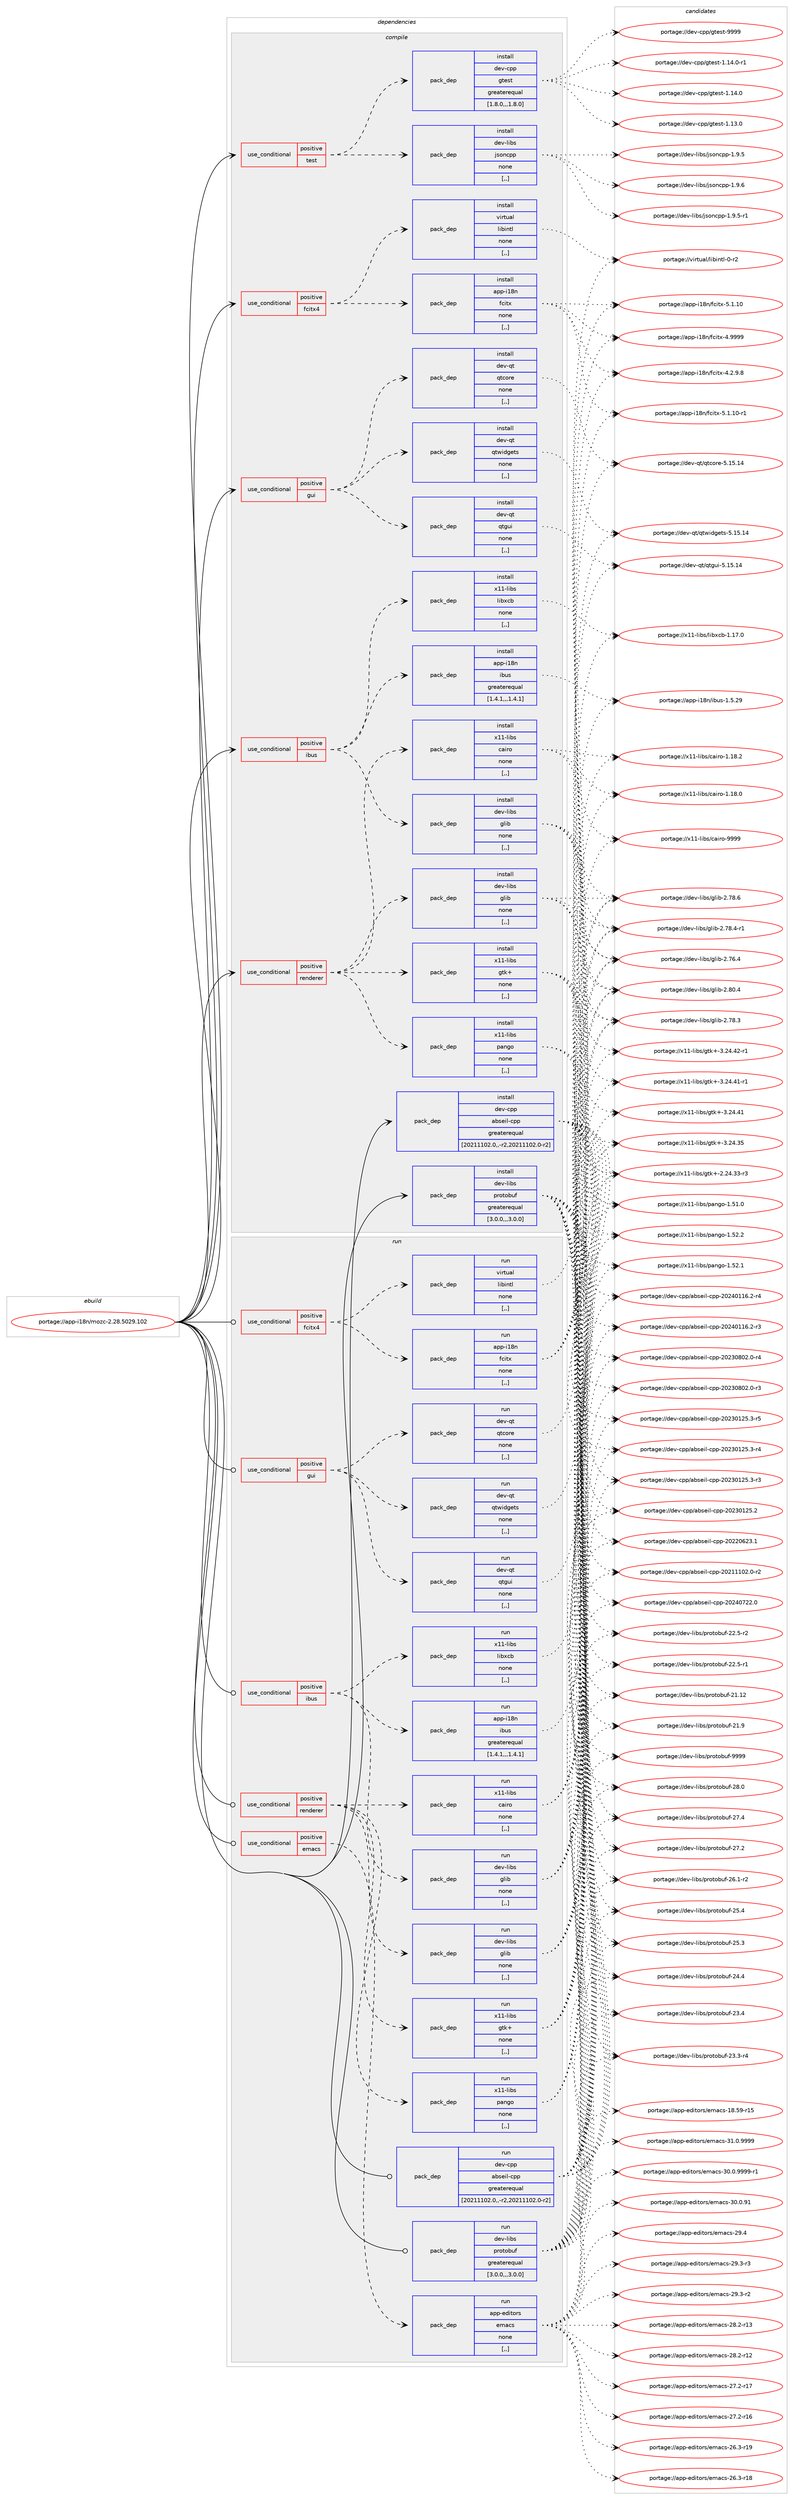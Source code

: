 digraph prolog {

# *************
# Graph options
# *************

newrank=true;
concentrate=true;
compound=true;
graph [rankdir=LR,fontname=Helvetica,fontsize=10,ranksep=1.5];#, ranksep=2.5, nodesep=0.2];
edge  [arrowhead=vee];
node  [fontname=Helvetica,fontsize=10];

# **********
# The ebuild
# **********

subgraph cluster_leftcol {
color=gray;
label=<<i>ebuild</i>>;
id [label="portage://app-i18n/mozc-2.28.5029.102", color=red, width=4, href="../app-i18n/mozc-2.28.5029.102.svg"];
}

# ****************
# The dependencies
# ****************

subgraph cluster_midcol {
color=gray;
label=<<i>dependencies</i>>;
subgraph cluster_compile {
fillcolor="#eeeeee";
style=filled;
label=<<i>compile</i>>;
subgraph cond141088 {
dependency532137 [label=<<TABLE BORDER="0" CELLBORDER="1" CELLSPACING="0" CELLPADDING="4"><TR><TD ROWSPAN="3" CELLPADDING="10">use_conditional</TD></TR><TR><TD>positive</TD></TR><TR><TD>fcitx4</TD></TR></TABLE>>, shape=none, color=red];
subgraph pack387076 {
dependency532138 [label=<<TABLE BORDER="0" CELLBORDER="1" CELLSPACING="0" CELLPADDING="4" WIDTH="220"><TR><TD ROWSPAN="6" CELLPADDING="30">pack_dep</TD></TR><TR><TD WIDTH="110">install</TD></TR><TR><TD>app-i18n</TD></TR><TR><TD>fcitx</TD></TR><TR><TD>none</TD></TR><TR><TD>[,,]</TD></TR></TABLE>>, shape=none, color=blue];
}
dependency532137:e -> dependency532138:w [weight=20,style="dashed",arrowhead="vee"];
subgraph pack387077 {
dependency532139 [label=<<TABLE BORDER="0" CELLBORDER="1" CELLSPACING="0" CELLPADDING="4" WIDTH="220"><TR><TD ROWSPAN="6" CELLPADDING="30">pack_dep</TD></TR><TR><TD WIDTH="110">install</TD></TR><TR><TD>virtual</TD></TR><TR><TD>libintl</TD></TR><TR><TD>none</TD></TR><TR><TD>[,,]</TD></TR></TABLE>>, shape=none, color=blue];
}
dependency532137:e -> dependency532139:w [weight=20,style="dashed",arrowhead="vee"];
}
id:e -> dependency532137:w [weight=20,style="solid",arrowhead="vee"];
subgraph cond141089 {
dependency532140 [label=<<TABLE BORDER="0" CELLBORDER="1" CELLSPACING="0" CELLPADDING="4"><TR><TD ROWSPAN="3" CELLPADDING="10">use_conditional</TD></TR><TR><TD>positive</TD></TR><TR><TD>gui</TD></TR></TABLE>>, shape=none, color=red];
subgraph pack387078 {
dependency532141 [label=<<TABLE BORDER="0" CELLBORDER="1" CELLSPACING="0" CELLPADDING="4" WIDTH="220"><TR><TD ROWSPAN="6" CELLPADDING="30">pack_dep</TD></TR><TR><TD WIDTH="110">install</TD></TR><TR><TD>dev-qt</TD></TR><TR><TD>qtcore</TD></TR><TR><TD>none</TD></TR><TR><TD>[,,]</TD></TR></TABLE>>, shape=none, color=blue];
}
dependency532140:e -> dependency532141:w [weight=20,style="dashed",arrowhead="vee"];
subgraph pack387079 {
dependency532142 [label=<<TABLE BORDER="0" CELLBORDER="1" CELLSPACING="0" CELLPADDING="4" WIDTH="220"><TR><TD ROWSPAN="6" CELLPADDING="30">pack_dep</TD></TR><TR><TD WIDTH="110">install</TD></TR><TR><TD>dev-qt</TD></TR><TR><TD>qtgui</TD></TR><TR><TD>none</TD></TR><TR><TD>[,,]</TD></TR></TABLE>>, shape=none, color=blue];
}
dependency532140:e -> dependency532142:w [weight=20,style="dashed",arrowhead="vee"];
subgraph pack387080 {
dependency532143 [label=<<TABLE BORDER="0" CELLBORDER="1" CELLSPACING="0" CELLPADDING="4" WIDTH="220"><TR><TD ROWSPAN="6" CELLPADDING="30">pack_dep</TD></TR><TR><TD WIDTH="110">install</TD></TR><TR><TD>dev-qt</TD></TR><TR><TD>qtwidgets</TD></TR><TR><TD>none</TD></TR><TR><TD>[,,]</TD></TR></TABLE>>, shape=none, color=blue];
}
dependency532140:e -> dependency532143:w [weight=20,style="dashed",arrowhead="vee"];
}
id:e -> dependency532140:w [weight=20,style="solid",arrowhead="vee"];
subgraph cond141090 {
dependency532144 [label=<<TABLE BORDER="0" CELLBORDER="1" CELLSPACING="0" CELLPADDING="4"><TR><TD ROWSPAN="3" CELLPADDING="10">use_conditional</TD></TR><TR><TD>positive</TD></TR><TR><TD>ibus</TD></TR></TABLE>>, shape=none, color=red];
subgraph pack387081 {
dependency532145 [label=<<TABLE BORDER="0" CELLBORDER="1" CELLSPACING="0" CELLPADDING="4" WIDTH="220"><TR><TD ROWSPAN="6" CELLPADDING="30">pack_dep</TD></TR><TR><TD WIDTH="110">install</TD></TR><TR><TD>app-i18n</TD></TR><TR><TD>ibus</TD></TR><TR><TD>greaterequal</TD></TR><TR><TD>[1.4.1,,,1.4.1]</TD></TR></TABLE>>, shape=none, color=blue];
}
dependency532144:e -> dependency532145:w [weight=20,style="dashed",arrowhead="vee"];
subgraph pack387082 {
dependency532146 [label=<<TABLE BORDER="0" CELLBORDER="1" CELLSPACING="0" CELLPADDING="4" WIDTH="220"><TR><TD ROWSPAN="6" CELLPADDING="30">pack_dep</TD></TR><TR><TD WIDTH="110">install</TD></TR><TR><TD>dev-libs</TD></TR><TR><TD>glib</TD></TR><TR><TD>none</TD></TR><TR><TD>[,,]</TD></TR></TABLE>>, shape=none, color=blue];
}
dependency532144:e -> dependency532146:w [weight=20,style="dashed",arrowhead="vee"];
subgraph pack387083 {
dependency532147 [label=<<TABLE BORDER="0" CELLBORDER="1" CELLSPACING="0" CELLPADDING="4" WIDTH="220"><TR><TD ROWSPAN="6" CELLPADDING="30">pack_dep</TD></TR><TR><TD WIDTH="110">install</TD></TR><TR><TD>x11-libs</TD></TR><TR><TD>libxcb</TD></TR><TR><TD>none</TD></TR><TR><TD>[,,]</TD></TR></TABLE>>, shape=none, color=blue];
}
dependency532144:e -> dependency532147:w [weight=20,style="dashed",arrowhead="vee"];
}
id:e -> dependency532144:w [weight=20,style="solid",arrowhead="vee"];
subgraph cond141091 {
dependency532148 [label=<<TABLE BORDER="0" CELLBORDER="1" CELLSPACING="0" CELLPADDING="4"><TR><TD ROWSPAN="3" CELLPADDING="10">use_conditional</TD></TR><TR><TD>positive</TD></TR><TR><TD>renderer</TD></TR></TABLE>>, shape=none, color=red];
subgraph pack387084 {
dependency532149 [label=<<TABLE BORDER="0" CELLBORDER="1" CELLSPACING="0" CELLPADDING="4" WIDTH="220"><TR><TD ROWSPAN="6" CELLPADDING="30">pack_dep</TD></TR><TR><TD WIDTH="110">install</TD></TR><TR><TD>dev-libs</TD></TR><TR><TD>glib</TD></TR><TR><TD>none</TD></TR><TR><TD>[,,]</TD></TR></TABLE>>, shape=none, color=blue];
}
dependency532148:e -> dependency532149:w [weight=20,style="dashed",arrowhead="vee"];
subgraph pack387085 {
dependency532150 [label=<<TABLE BORDER="0" CELLBORDER="1" CELLSPACING="0" CELLPADDING="4" WIDTH="220"><TR><TD ROWSPAN="6" CELLPADDING="30">pack_dep</TD></TR><TR><TD WIDTH="110">install</TD></TR><TR><TD>x11-libs</TD></TR><TR><TD>cairo</TD></TR><TR><TD>none</TD></TR><TR><TD>[,,]</TD></TR></TABLE>>, shape=none, color=blue];
}
dependency532148:e -> dependency532150:w [weight=20,style="dashed",arrowhead="vee"];
subgraph pack387086 {
dependency532151 [label=<<TABLE BORDER="0" CELLBORDER="1" CELLSPACING="0" CELLPADDING="4" WIDTH="220"><TR><TD ROWSPAN="6" CELLPADDING="30">pack_dep</TD></TR><TR><TD WIDTH="110">install</TD></TR><TR><TD>x11-libs</TD></TR><TR><TD>gtk+</TD></TR><TR><TD>none</TD></TR><TR><TD>[,,]</TD></TR></TABLE>>, shape=none, color=blue];
}
dependency532148:e -> dependency532151:w [weight=20,style="dashed",arrowhead="vee"];
subgraph pack387087 {
dependency532152 [label=<<TABLE BORDER="0" CELLBORDER="1" CELLSPACING="0" CELLPADDING="4" WIDTH="220"><TR><TD ROWSPAN="6" CELLPADDING="30">pack_dep</TD></TR><TR><TD WIDTH="110">install</TD></TR><TR><TD>x11-libs</TD></TR><TR><TD>pango</TD></TR><TR><TD>none</TD></TR><TR><TD>[,,]</TD></TR></TABLE>>, shape=none, color=blue];
}
dependency532148:e -> dependency532152:w [weight=20,style="dashed",arrowhead="vee"];
}
id:e -> dependency532148:w [weight=20,style="solid",arrowhead="vee"];
subgraph cond141092 {
dependency532153 [label=<<TABLE BORDER="0" CELLBORDER="1" CELLSPACING="0" CELLPADDING="4"><TR><TD ROWSPAN="3" CELLPADDING="10">use_conditional</TD></TR><TR><TD>positive</TD></TR><TR><TD>test</TD></TR></TABLE>>, shape=none, color=red];
subgraph pack387088 {
dependency532154 [label=<<TABLE BORDER="0" CELLBORDER="1" CELLSPACING="0" CELLPADDING="4" WIDTH="220"><TR><TD ROWSPAN="6" CELLPADDING="30">pack_dep</TD></TR><TR><TD WIDTH="110">install</TD></TR><TR><TD>dev-cpp</TD></TR><TR><TD>gtest</TD></TR><TR><TD>greaterequal</TD></TR><TR><TD>[1.8.0,,,1.8.0]</TD></TR></TABLE>>, shape=none, color=blue];
}
dependency532153:e -> dependency532154:w [weight=20,style="dashed",arrowhead="vee"];
subgraph pack387089 {
dependency532155 [label=<<TABLE BORDER="0" CELLBORDER="1" CELLSPACING="0" CELLPADDING="4" WIDTH="220"><TR><TD ROWSPAN="6" CELLPADDING="30">pack_dep</TD></TR><TR><TD WIDTH="110">install</TD></TR><TR><TD>dev-libs</TD></TR><TR><TD>jsoncpp</TD></TR><TR><TD>none</TD></TR><TR><TD>[,,]</TD></TR></TABLE>>, shape=none, color=blue];
}
dependency532153:e -> dependency532155:w [weight=20,style="dashed",arrowhead="vee"];
}
id:e -> dependency532153:w [weight=20,style="solid",arrowhead="vee"];
subgraph pack387090 {
dependency532156 [label=<<TABLE BORDER="0" CELLBORDER="1" CELLSPACING="0" CELLPADDING="4" WIDTH="220"><TR><TD ROWSPAN="6" CELLPADDING="30">pack_dep</TD></TR><TR><TD WIDTH="110">install</TD></TR><TR><TD>dev-cpp</TD></TR><TR><TD>abseil-cpp</TD></TR><TR><TD>greaterequal</TD></TR><TR><TD>[20211102.0,,-r2,20211102.0-r2]</TD></TR></TABLE>>, shape=none, color=blue];
}
id:e -> dependency532156:w [weight=20,style="solid",arrowhead="vee"];
subgraph pack387091 {
dependency532157 [label=<<TABLE BORDER="0" CELLBORDER="1" CELLSPACING="0" CELLPADDING="4" WIDTH="220"><TR><TD ROWSPAN="6" CELLPADDING="30">pack_dep</TD></TR><TR><TD WIDTH="110">install</TD></TR><TR><TD>dev-libs</TD></TR><TR><TD>protobuf</TD></TR><TR><TD>greaterequal</TD></TR><TR><TD>[3.0.0,,,3.0.0]</TD></TR></TABLE>>, shape=none, color=blue];
}
id:e -> dependency532157:w [weight=20,style="solid",arrowhead="vee"];
}
subgraph cluster_compileandrun {
fillcolor="#eeeeee";
style=filled;
label=<<i>compile and run</i>>;
}
subgraph cluster_run {
fillcolor="#eeeeee";
style=filled;
label=<<i>run</i>>;
subgraph cond141093 {
dependency532158 [label=<<TABLE BORDER="0" CELLBORDER="1" CELLSPACING="0" CELLPADDING="4"><TR><TD ROWSPAN="3" CELLPADDING="10">use_conditional</TD></TR><TR><TD>positive</TD></TR><TR><TD>emacs</TD></TR></TABLE>>, shape=none, color=red];
subgraph pack387092 {
dependency532159 [label=<<TABLE BORDER="0" CELLBORDER="1" CELLSPACING="0" CELLPADDING="4" WIDTH="220"><TR><TD ROWSPAN="6" CELLPADDING="30">pack_dep</TD></TR><TR><TD WIDTH="110">run</TD></TR><TR><TD>app-editors</TD></TR><TR><TD>emacs</TD></TR><TR><TD>none</TD></TR><TR><TD>[,,]</TD></TR></TABLE>>, shape=none, color=blue];
}
dependency532158:e -> dependency532159:w [weight=20,style="dashed",arrowhead="vee"];
}
id:e -> dependency532158:w [weight=20,style="solid",arrowhead="odot"];
subgraph cond141094 {
dependency532160 [label=<<TABLE BORDER="0" CELLBORDER="1" CELLSPACING="0" CELLPADDING="4"><TR><TD ROWSPAN="3" CELLPADDING="10">use_conditional</TD></TR><TR><TD>positive</TD></TR><TR><TD>fcitx4</TD></TR></TABLE>>, shape=none, color=red];
subgraph pack387093 {
dependency532161 [label=<<TABLE BORDER="0" CELLBORDER="1" CELLSPACING="0" CELLPADDING="4" WIDTH="220"><TR><TD ROWSPAN="6" CELLPADDING="30">pack_dep</TD></TR><TR><TD WIDTH="110">run</TD></TR><TR><TD>app-i18n</TD></TR><TR><TD>fcitx</TD></TR><TR><TD>none</TD></TR><TR><TD>[,,]</TD></TR></TABLE>>, shape=none, color=blue];
}
dependency532160:e -> dependency532161:w [weight=20,style="dashed",arrowhead="vee"];
subgraph pack387094 {
dependency532162 [label=<<TABLE BORDER="0" CELLBORDER="1" CELLSPACING="0" CELLPADDING="4" WIDTH="220"><TR><TD ROWSPAN="6" CELLPADDING="30">pack_dep</TD></TR><TR><TD WIDTH="110">run</TD></TR><TR><TD>virtual</TD></TR><TR><TD>libintl</TD></TR><TR><TD>none</TD></TR><TR><TD>[,,]</TD></TR></TABLE>>, shape=none, color=blue];
}
dependency532160:e -> dependency532162:w [weight=20,style="dashed",arrowhead="vee"];
}
id:e -> dependency532160:w [weight=20,style="solid",arrowhead="odot"];
subgraph cond141095 {
dependency532163 [label=<<TABLE BORDER="0" CELLBORDER="1" CELLSPACING="0" CELLPADDING="4"><TR><TD ROWSPAN="3" CELLPADDING="10">use_conditional</TD></TR><TR><TD>positive</TD></TR><TR><TD>gui</TD></TR></TABLE>>, shape=none, color=red];
subgraph pack387095 {
dependency532164 [label=<<TABLE BORDER="0" CELLBORDER="1" CELLSPACING="0" CELLPADDING="4" WIDTH="220"><TR><TD ROWSPAN="6" CELLPADDING="30">pack_dep</TD></TR><TR><TD WIDTH="110">run</TD></TR><TR><TD>dev-qt</TD></TR><TR><TD>qtcore</TD></TR><TR><TD>none</TD></TR><TR><TD>[,,]</TD></TR></TABLE>>, shape=none, color=blue];
}
dependency532163:e -> dependency532164:w [weight=20,style="dashed",arrowhead="vee"];
subgraph pack387096 {
dependency532165 [label=<<TABLE BORDER="0" CELLBORDER="1" CELLSPACING="0" CELLPADDING="4" WIDTH="220"><TR><TD ROWSPAN="6" CELLPADDING="30">pack_dep</TD></TR><TR><TD WIDTH="110">run</TD></TR><TR><TD>dev-qt</TD></TR><TR><TD>qtgui</TD></TR><TR><TD>none</TD></TR><TR><TD>[,,]</TD></TR></TABLE>>, shape=none, color=blue];
}
dependency532163:e -> dependency532165:w [weight=20,style="dashed",arrowhead="vee"];
subgraph pack387097 {
dependency532166 [label=<<TABLE BORDER="0" CELLBORDER="1" CELLSPACING="0" CELLPADDING="4" WIDTH="220"><TR><TD ROWSPAN="6" CELLPADDING="30">pack_dep</TD></TR><TR><TD WIDTH="110">run</TD></TR><TR><TD>dev-qt</TD></TR><TR><TD>qtwidgets</TD></TR><TR><TD>none</TD></TR><TR><TD>[,,]</TD></TR></TABLE>>, shape=none, color=blue];
}
dependency532163:e -> dependency532166:w [weight=20,style="dashed",arrowhead="vee"];
}
id:e -> dependency532163:w [weight=20,style="solid",arrowhead="odot"];
subgraph cond141096 {
dependency532167 [label=<<TABLE BORDER="0" CELLBORDER="1" CELLSPACING="0" CELLPADDING="4"><TR><TD ROWSPAN="3" CELLPADDING="10">use_conditional</TD></TR><TR><TD>positive</TD></TR><TR><TD>ibus</TD></TR></TABLE>>, shape=none, color=red];
subgraph pack387098 {
dependency532168 [label=<<TABLE BORDER="0" CELLBORDER="1" CELLSPACING="0" CELLPADDING="4" WIDTH="220"><TR><TD ROWSPAN="6" CELLPADDING="30">pack_dep</TD></TR><TR><TD WIDTH="110">run</TD></TR><TR><TD>app-i18n</TD></TR><TR><TD>ibus</TD></TR><TR><TD>greaterequal</TD></TR><TR><TD>[1.4.1,,,1.4.1]</TD></TR></TABLE>>, shape=none, color=blue];
}
dependency532167:e -> dependency532168:w [weight=20,style="dashed",arrowhead="vee"];
subgraph pack387099 {
dependency532169 [label=<<TABLE BORDER="0" CELLBORDER="1" CELLSPACING="0" CELLPADDING="4" WIDTH="220"><TR><TD ROWSPAN="6" CELLPADDING="30">pack_dep</TD></TR><TR><TD WIDTH="110">run</TD></TR><TR><TD>dev-libs</TD></TR><TR><TD>glib</TD></TR><TR><TD>none</TD></TR><TR><TD>[,,]</TD></TR></TABLE>>, shape=none, color=blue];
}
dependency532167:e -> dependency532169:w [weight=20,style="dashed",arrowhead="vee"];
subgraph pack387100 {
dependency532170 [label=<<TABLE BORDER="0" CELLBORDER="1" CELLSPACING="0" CELLPADDING="4" WIDTH="220"><TR><TD ROWSPAN="6" CELLPADDING="30">pack_dep</TD></TR><TR><TD WIDTH="110">run</TD></TR><TR><TD>x11-libs</TD></TR><TR><TD>libxcb</TD></TR><TR><TD>none</TD></TR><TR><TD>[,,]</TD></TR></TABLE>>, shape=none, color=blue];
}
dependency532167:e -> dependency532170:w [weight=20,style="dashed",arrowhead="vee"];
}
id:e -> dependency532167:w [weight=20,style="solid",arrowhead="odot"];
subgraph cond141097 {
dependency532171 [label=<<TABLE BORDER="0" CELLBORDER="1" CELLSPACING="0" CELLPADDING="4"><TR><TD ROWSPAN="3" CELLPADDING="10">use_conditional</TD></TR><TR><TD>positive</TD></TR><TR><TD>renderer</TD></TR></TABLE>>, shape=none, color=red];
subgraph pack387101 {
dependency532172 [label=<<TABLE BORDER="0" CELLBORDER="1" CELLSPACING="0" CELLPADDING="4" WIDTH="220"><TR><TD ROWSPAN="6" CELLPADDING="30">pack_dep</TD></TR><TR><TD WIDTH="110">run</TD></TR><TR><TD>dev-libs</TD></TR><TR><TD>glib</TD></TR><TR><TD>none</TD></TR><TR><TD>[,,]</TD></TR></TABLE>>, shape=none, color=blue];
}
dependency532171:e -> dependency532172:w [weight=20,style="dashed",arrowhead="vee"];
subgraph pack387102 {
dependency532173 [label=<<TABLE BORDER="0" CELLBORDER="1" CELLSPACING="0" CELLPADDING="4" WIDTH="220"><TR><TD ROWSPAN="6" CELLPADDING="30">pack_dep</TD></TR><TR><TD WIDTH="110">run</TD></TR><TR><TD>x11-libs</TD></TR><TR><TD>cairo</TD></TR><TR><TD>none</TD></TR><TR><TD>[,,]</TD></TR></TABLE>>, shape=none, color=blue];
}
dependency532171:e -> dependency532173:w [weight=20,style="dashed",arrowhead="vee"];
subgraph pack387103 {
dependency532174 [label=<<TABLE BORDER="0" CELLBORDER="1" CELLSPACING="0" CELLPADDING="4" WIDTH="220"><TR><TD ROWSPAN="6" CELLPADDING="30">pack_dep</TD></TR><TR><TD WIDTH="110">run</TD></TR><TR><TD>x11-libs</TD></TR><TR><TD>gtk+</TD></TR><TR><TD>none</TD></TR><TR><TD>[,,]</TD></TR></TABLE>>, shape=none, color=blue];
}
dependency532171:e -> dependency532174:w [weight=20,style="dashed",arrowhead="vee"];
subgraph pack387104 {
dependency532175 [label=<<TABLE BORDER="0" CELLBORDER="1" CELLSPACING="0" CELLPADDING="4" WIDTH="220"><TR><TD ROWSPAN="6" CELLPADDING="30">pack_dep</TD></TR><TR><TD WIDTH="110">run</TD></TR><TR><TD>x11-libs</TD></TR><TR><TD>pango</TD></TR><TR><TD>none</TD></TR><TR><TD>[,,]</TD></TR></TABLE>>, shape=none, color=blue];
}
dependency532171:e -> dependency532175:w [weight=20,style="dashed",arrowhead="vee"];
}
id:e -> dependency532171:w [weight=20,style="solid",arrowhead="odot"];
subgraph pack387105 {
dependency532176 [label=<<TABLE BORDER="0" CELLBORDER="1" CELLSPACING="0" CELLPADDING="4" WIDTH="220"><TR><TD ROWSPAN="6" CELLPADDING="30">pack_dep</TD></TR><TR><TD WIDTH="110">run</TD></TR><TR><TD>dev-cpp</TD></TR><TR><TD>abseil-cpp</TD></TR><TR><TD>greaterequal</TD></TR><TR><TD>[20211102.0,,-r2,20211102.0-r2]</TD></TR></TABLE>>, shape=none, color=blue];
}
id:e -> dependency532176:w [weight=20,style="solid",arrowhead="odot"];
subgraph pack387106 {
dependency532177 [label=<<TABLE BORDER="0" CELLBORDER="1" CELLSPACING="0" CELLPADDING="4" WIDTH="220"><TR><TD ROWSPAN="6" CELLPADDING="30">pack_dep</TD></TR><TR><TD WIDTH="110">run</TD></TR><TR><TD>dev-libs</TD></TR><TR><TD>protobuf</TD></TR><TR><TD>greaterequal</TD></TR><TR><TD>[3.0.0,,,3.0.0]</TD></TR></TABLE>>, shape=none, color=blue];
}
id:e -> dependency532177:w [weight=20,style="solid",arrowhead="odot"];
}
}

# **************
# The candidates
# **************

subgraph cluster_choices {
rank=same;
color=gray;
label=<<i>candidates</i>>;

subgraph choice387076 {
color=black;
nodesep=1;
choice971121124510549561104710299105116120455346494649484511449 [label="portage://app-i18n/fcitx-5.1.10-r1", color=red, width=4,href="../app-i18n/fcitx-5.1.10-r1.svg"];
choice97112112451054956110471029910511612045534649464948 [label="portage://app-i18n/fcitx-5.1.10", color=red, width=4,href="../app-i18n/fcitx-5.1.10.svg"];
choice97112112451054956110471029910511612045524657575757 [label="portage://app-i18n/fcitx-4.9999", color=red, width=4,href="../app-i18n/fcitx-4.9999.svg"];
choice9711211245105495611047102991051161204552465046574656 [label="portage://app-i18n/fcitx-4.2.9.8", color=red, width=4,href="../app-i18n/fcitx-4.2.9.8.svg"];
dependency532138:e -> choice971121124510549561104710299105116120455346494649484511449:w [style=dotted,weight="100"];
dependency532138:e -> choice97112112451054956110471029910511612045534649464948:w [style=dotted,weight="100"];
dependency532138:e -> choice97112112451054956110471029910511612045524657575757:w [style=dotted,weight="100"];
dependency532138:e -> choice9711211245105495611047102991051161204552465046574656:w [style=dotted,weight="100"];
}
subgraph choice387077 {
color=black;
nodesep=1;
choice11810511411611797108471081059810511011610845484511450 [label="portage://virtual/libintl-0-r2", color=red, width=4,href="../virtual/libintl-0-r2.svg"];
dependency532139:e -> choice11810511411611797108471081059810511011610845484511450:w [style=dotted,weight="100"];
}
subgraph choice387078 {
color=black;
nodesep=1;
choice1001011184511311647113116991111141014553464953464952 [label="portage://dev-qt/qtcore-5.15.14", color=red, width=4,href="../dev-qt/qtcore-5.15.14.svg"];
dependency532141:e -> choice1001011184511311647113116991111141014553464953464952:w [style=dotted,weight="100"];
}
subgraph choice387079 {
color=black;
nodesep=1;
choice10010111845113116471131161031171054553464953464952 [label="portage://dev-qt/qtgui-5.15.14", color=red, width=4,href="../dev-qt/qtgui-5.15.14.svg"];
dependency532142:e -> choice10010111845113116471131161031171054553464953464952:w [style=dotted,weight="100"];
}
subgraph choice387080 {
color=black;
nodesep=1;
choice10010111845113116471131161191051001031011161154553464953464952 [label="portage://dev-qt/qtwidgets-5.15.14", color=red, width=4,href="../dev-qt/qtwidgets-5.15.14.svg"];
dependency532143:e -> choice10010111845113116471131161191051001031011161154553464953464952:w [style=dotted,weight="100"];
}
subgraph choice387081 {
color=black;
nodesep=1;
choice97112112451054956110471059811711545494653465057 [label="portage://app-i18n/ibus-1.5.29", color=red, width=4,href="../app-i18n/ibus-1.5.29.svg"];
dependency532145:e -> choice97112112451054956110471059811711545494653465057:w [style=dotted,weight="100"];
}
subgraph choice387082 {
color=black;
nodesep=1;
choice1001011184510810598115471031081059845504656484652 [label="portage://dev-libs/glib-2.80.4", color=red, width=4,href="../dev-libs/glib-2.80.4.svg"];
choice1001011184510810598115471031081059845504655564654 [label="portage://dev-libs/glib-2.78.6", color=red, width=4,href="../dev-libs/glib-2.78.6.svg"];
choice10010111845108105981154710310810598455046555646524511449 [label="portage://dev-libs/glib-2.78.4-r1", color=red, width=4,href="../dev-libs/glib-2.78.4-r1.svg"];
choice1001011184510810598115471031081059845504655564651 [label="portage://dev-libs/glib-2.78.3", color=red, width=4,href="../dev-libs/glib-2.78.3.svg"];
choice1001011184510810598115471031081059845504655544652 [label="portage://dev-libs/glib-2.76.4", color=red, width=4,href="../dev-libs/glib-2.76.4.svg"];
dependency532146:e -> choice1001011184510810598115471031081059845504656484652:w [style=dotted,weight="100"];
dependency532146:e -> choice1001011184510810598115471031081059845504655564654:w [style=dotted,weight="100"];
dependency532146:e -> choice10010111845108105981154710310810598455046555646524511449:w [style=dotted,weight="100"];
dependency532146:e -> choice1001011184510810598115471031081059845504655564651:w [style=dotted,weight="100"];
dependency532146:e -> choice1001011184510810598115471031081059845504655544652:w [style=dotted,weight="100"];
}
subgraph choice387083 {
color=black;
nodesep=1;
choice120494945108105981154710810598120999845494649554648 [label="portage://x11-libs/libxcb-1.17.0", color=red, width=4,href="../x11-libs/libxcb-1.17.0.svg"];
dependency532147:e -> choice120494945108105981154710810598120999845494649554648:w [style=dotted,weight="100"];
}
subgraph choice387084 {
color=black;
nodesep=1;
choice1001011184510810598115471031081059845504656484652 [label="portage://dev-libs/glib-2.80.4", color=red, width=4,href="../dev-libs/glib-2.80.4.svg"];
choice1001011184510810598115471031081059845504655564654 [label="portage://dev-libs/glib-2.78.6", color=red, width=4,href="../dev-libs/glib-2.78.6.svg"];
choice10010111845108105981154710310810598455046555646524511449 [label="portage://dev-libs/glib-2.78.4-r1", color=red, width=4,href="../dev-libs/glib-2.78.4-r1.svg"];
choice1001011184510810598115471031081059845504655564651 [label="portage://dev-libs/glib-2.78.3", color=red, width=4,href="../dev-libs/glib-2.78.3.svg"];
choice1001011184510810598115471031081059845504655544652 [label="portage://dev-libs/glib-2.76.4", color=red, width=4,href="../dev-libs/glib-2.76.4.svg"];
dependency532149:e -> choice1001011184510810598115471031081059845504656484652:w [style=dotted,weight="100"];
dependency532149:e -> choice1001011184510810598115471031081059845504655564654:w [style=dotted,weight="100"];
dependency532149:e -> choice10010111845108105981154710310810598455046555646524511449:w [style=dotted,weight="100"];
dependency532149:e -> choice1001011184510810598115471031081059845504655564651:w [style=dotted,weight="100"];
dependency532149:e -> choice1001011184510810598115471031081059845504655544652:w [style=dotted,weight="100"];
}
subgraph choice387085 {
color=black;
nodesep=1;
choice120494945108105981154799971051141114557575757 [label="portage://x11-libs/cairo-9999", color=red, width=4,href="../x11-libs/cairo-9999.svg"];
choice1204949451081059811547999710511411145494649564650 [label="portage://x11-libs/cairo-1.18.2", color=red, width=4,href="../x11-libs/cairo-1.18.2.svg"];
choice1204949451081059811547999710511411145494649564648 [label="portage://x11-libs/cairo-1.18.0", color=red, width=4,href="../x11-libs/cairo-1.18.0.svg"];
dependency532150:e -> choice120494945108105981154799971051141114557575757:w [style=dotted,weight="100"];
dependency532150:e -> choice1204949451081059811547999710511411145494649564650:w [style=dotted,weight="100"];
dependency532150:e -> choice1204949451081059811547999710511411145494649564648:w [style=dotted,weight="100"];
}
subgraph choice387086 {
color=black;
nodesep=1;
choice12049494510810598115471031161074345514650524652504511449 [label="portage://x11-libs/gtk+-3.24.42-r1", color=red, width=4,href="../x11-libs/gtk+-3.24.42-r1.svg"];
choice12049494510810598115471031161074345514650524652494511449 [label="portage://x11-libs/gtk+-3.24.41-r1", color=red, width=4,href="../x11-libs/gtk+-3.24.41-r1.svg"];
choice1204949451081059811547103116107434551465052465249 [label="portage://x11-libs/gtk+-3.24.41", color=red, width=4,href="../x11-libs/gtk+-3.24.41.svg"];
choice1204949451081059811547103116107434551465052465153 [label="portage://x11-libs/gtk+-3.24.35", color=red, width=4,href="../x11-libs/gtk+-3.24.35.svg"];
choice12049494510810598115471031161074345504650524651514511451 [label="portage://x11-libs/gtk+-2.24.33-r3", color=red, width=4,href="../x11-libs/gtk+-2.24.33-r3.svg"];
dependency532151:e -> choice12049494510810598115471031161074345514650524652504511449:w [style=dotted,weight="100"];
dependency532151:e -> choice12049494510810598115471031161074345514650524652494511449:w [style=dotted,weight="100"];
dependency532151:e -> choice1204949451081059811547103116107434551465052465249:w [style=dotted,weight="100"];
dependency532151:e -> choice1204949451081059811547103116107434551465052465153:w [style=dotted,weight="100"];
dependency532151:e -> choice12049494510810598115471031161074345504650524651514511451:w [style=dotted,weight="100"];
}
subgraph choice387087 {
color=black;
nodesep=1;
choice12049494510810598115471129711010311145494653504650 [label="portage://x11-libs/pango-1.52.2", color=red, width=4,href="../x11-libs/pango-1.52.2.svg"];
choice12049494510810598115471129711010311145494653504649 [label="portage://x11-libs/pango-1.52.1", color=red, width=4,href="../x11-libs/pango-1.52.1.svg"];
choice12049494510810598115471129711010311145494653494648 [label="portage://x11-libs/pango-1.51.0", color=red, width=4,href="../x11-libs/pango-1.51.0.svg"];
dependency532152:e -> choice12049494510810598115471129711010311145494653504650:w [style=dotted,weight="100"];
dependency532152:e -> choice12049494510810598115471129711010311145494653504649:w [style=dotted,weight="100"];
dependency532152:e -> choice12049494510810598115471129711010311145494653494648:w [style=dotted,weight="100"];
}
subgraph choice387088 {
color=black;
nodesep=1;
choice1001011184599112112471031161011151164557575757 [label="portage://dev-cpp/gtest-9999", color=red, width=4,href="../dev-cpp/gtest-9999.svg"];
choice100101118459911211247103116101115116454946495246484511449 [label="portage://dev-cpp/gtest-1.14.0-r1", color=red, width=4,href="../dev-cpp/gtest-1.14.0-r1.svg"];
choice10010111845991121124710311610111511645494649524648 [label="portage://dev-cpp/gtest-1.14.0", color=red, width=4,href="../dev-cpp/gtest-1.14.0.svg"];
choice10010111845991121124710311610111511645494649514648 [label="portage://dev-cpp/gtest-1.13.0", color=red, width=4,href="../dev-cpp/gtest-1.13.0.svg"];
dependency532154:e -> choice1001011184599112112471031161011151164557575757:w [style=dotted,weight="100"];
dependency532154:e -> choice100101118459911211247103116101115116454946495246484511449:w [style=dotted,weight="100"];
dependency532154:e -> choice10010111845991121124710311610111511645494649524648:w [style=dotted,weight="100"];
dependency532154:e -> choice10010111845991121124710311610111511645494649514648:w [style=dotted,weight="100"];
}
subgraph choice387089 {
color=black;
nodesep=1;
choice10010111845108105981154710611511111099112112454946574654 [label="portage://dev-libs/jsoncpp-1.9.6", color=red, width=4,href="../dev-libs/jsoncpp-1.9.6.svg"];
choice100101118451081059811547106115111110991121124549465746534511449 [label="portage://dev-libs/jsoncpp-1.9.5-r1", color=red, width=4,href="../dev-libs/jsoncpp-1.9.5-r1.svg"];
choice10010111845108105981154710611511111099112112454946574653 [label="portage://dev-libs/jsoncpp-1.9.5", color=red, width=4,href="../dev-libs/jsoncpp-1.9.5.svg"];
dependency532155:e -> choice10010111845108105981154710611511111099112112454946574654:w [style=dotted,weight="100"];
dependency532155:e -> choice100101118451081059811547106115111110991121124549465746534511449:w [style=dotted,weight="100"];
dependency532155:e -> choice10010111845108105981154710611511111099112112454946574653:w [style=dotted,weight="100"];
}
subgraph choice387090 {
color=black;
nodesep=1;
choice100101118459911211247979811510110510845991121124550485052485550504648 [label="portage://dev-cpp/abseil-cpp-20240722.0", color=red, width=4,href="../dev-cpp/abseil-cpp-20240722.0.svg"];
choice1001011184599112112479798115101105108459911211245504850524849495446504511452 [label="portage://dev-cpp/abseil-cpp-20240116.2-r4", color=red, width=4,href="../dev-cpp/abseil-cpp-20240116.2-r4.svg"];
choice1001011184599112112479798115101105108459911211245504850524849495446504511451 [label="portage://dev-cpp/abseil-cpp-20240116.2-r3", color=red, width=4,href="../dev-cpp/abseil-cpp-20240116.2-r3.svg"];
choice1001011184599112112479798115101105108459911211245504850514856485046484511452 [label="portage://dev-cpp/abseil-cpp-20230802.0-r4", color=red, width=4,href="../dev-cpp/abseil-cpp-20230802.0-r4.svg"];
choice1001011184599112112479798115101105108459911211245504850514856485046484511451 [label="portage://dev-cpp/abseil-cpp-20230802.0-r3", color=red, width=4,href="../dev-cpp/abseil-cpp-20230802.0-r3.svg"];
choice1001011184599112112479798115101105108459911211245504850514849505346514511453 [label="portage://dev-cpp/abseil-cpp-20230125.3-r5", color=red, width=4,href="../dev-cpp/abseil-cpp-20230125.3-r5.svg"];
choice1001011184599112112479798115101105108459911211245504850514849505346514511452 [label="portage://dev-cpp/abseil-cpp-20230125.3-r4", color=red, width=4,href="../dev-cpp/abseil-cpp-20230125.3-r4.svg"];
choice1001011184599112112479798115101105108459911211245504850514849505346514511451 [label="portage://dev-cpp/abseil-cpp-20230125.3-r3", color=red, width=4,href="../dev-cpp/abseil-cpp-20230125.3-r3.svg"];
choice100101118459911211247979811510110510845991121124550485051484950534650 [label="portage://dev-cpp/abseil-cpp-20230125.2", color=red, width=4,href="../dev-cpp/abseil-cpp-20230125.2.svg"];
choice100101118459911211247979811510110510845991121124550485050485450514649 [label="portage://dev-cpp/abseil-cpp-20220623.1", color=red, width=4,href="../dev-cpp/abseil-cpp-20220623.1.svg"];
choice1001011184599112112479798115101105108459911211245504850494949485046484511450 [label="portage://dev-cpp/abseil-cpp-20211102.0-r2", color=red, width=4,href="../dev-cpp/abseil-cpp-20211102.0-r2.svg"];
dependency532156:e -> choice100101118459911211247979811510110510845991121124550485052485550504648:w [style=dotted,weight="100"];
dependency532156:e -> choice1001011184599112112479798115101105108459911211245504850524849495446504511452:w [style=dotted,weight="100"];
dependency532156:e -> choice1001011184599112112479798115101105108459911211245504850524849495446504511451:w [style=dotted,weight="100"];
dependency532156:e -> choice1001011184599112112479798115101105108459911211245504850514856485046484511452:w [style=dotted,weight="100"];
dependency532156:e -> choice1001011184599112112479798115101105108459911211245504850514856485046484511451:w [style=dotted,weight="100"];
dependency532156:e -> choice1001011184599112112479798115101105108459911211245504850514849505346514511453:w [style=dotted,weight="100"];
dependency532156:e -> choice1001011184599112112479798115101105108459911211245504850514849505346514511452:w [style=dotted,weight="100"];
dependency532156:e -> choice1001011184599112112479798115101105108459911211245504850514849505346514511451:w [style=dotted,weight="100"];
dependency532156:e -> choice100101118459911211247979811510110510845991121124550485051484950534650:w [style=dotted,weight="100"];
dependency532156:e -> choice100101118459911211247979811510110510845991121124550485050485450514649:w [style=dotted,weight="100"];
dependency532156:e -> choice1001011184599112112479798115101105108459911211245504850494949485046484511450:w [style=dotted,weight="100"];
}
subgraph choice387091 {
color=black;
nodesep=1;
choice100101118451081059811547112114111116111981171024557575757 [label="portage://dev-libs/protobuf-9999", color=red, width=4,href="../dev-libs/protobuf-9999.svg"];
choice100101118451081059811547112114111116111981171024550564648 [label="portage://dev-libs/protobuf-28.0", color=red, width=4,href="../dev-libs/protobuf-28.0.svg"];
choice100101118451081059811547112114111116111981171024550554652 [label="portage://dev-libs/protobuf-27.4", color=red, width=4,href="../dev-libs/protobuf-27.4.svg"];
choice100101118451081059811547112114111116111981171024550554650 [label="portage://dev-libs/protobuf-27.2", color=red, width=4,href="../dev-libs/protobuf-27.2.svg"];
choice1001011184510810598115471121141111161119811710245505446494511450 [label="portage://dev-libs/protobuf-26.1-r2", color=red, width=4,href="../dev-libs/protobuf-26.1-r2.svg"];
choice100101118451081059811547112114111116111981171024550534652 [label="portage://dev-libs/protobuf-25.4", color=red, width=4,href="../dev-libs/protobuf-25.4.svg"];
choice100101118451081059811547112114111116111981171024550534651 [label="portage://dev-libs/protobuf-25.3", color=red, width=4,href="../dev-libs/protobuf-25.3.svg"];
choice100101118451081059811547112114111116111981171024550524652 [label="portage://dev-libs/protobuf-24.4", color=red, width=4,href="../dev-libs/protobuf-24.4.svg"];
choice100101118451081059811547112114111116111981171024550514652 [label="portage://dev-libs/protobuf-23.4", color=red, width=4,href="../dev-libs/protobuf-23.4.svg"];
choice1001011184510810598115471121141111161119811710245505146514511452 [label="portage://dev-libs/protobuf-23.3-r4", color=red, width=4,href="../dev-libs/protobuf-23.3-r4.svg"];
choice1001011184510810598115471121141111161119811710245505046534511450 [label="portage://dev-libs/protobuf-22.5-r2", color=red, width=4,href="../dev-libs/protobuf-22.5-r2.svg"];
choice1001011184510810598115471121141111161119811710245505046534511449 [label="portage://dev-libs/protobuf-22.5-r1", color=red, width=4,href="../dev-libs/protobuf-22.5-r1.svg"];
choice10010111845108105981154711211411111611198117102455049464950 [label="portage://dev-libs/protobuf-21.12", color=red, width=4,href="../dev-libs/protobuf-21.12.svg"];
choice100101118451081059811547112114111116111981171024550494657 [label="portage://dev-libs/protobuf-21.9", color=red, width=4,href="../dev-libs/protobuf-21.9.svg"];
dependency532157:e -> choice100101118451081059811547112114111116111981171024557575757:w [style=dotted,weight="100"];
dependency532157:e -> choice100101118451081059811547112114111116111981171024550564648:w [style=dotted,weight="100"];
dependency532157:e -> choice100101118451081059811547112114111116111981171024550554652:w [style=dotted,weight="100"];
dependency532157:e -> choice100101118451081059811547112114111116111981171024550554650:w [style=dotted,weight="100"];
dependency532157:e -> choice1001011184510810598115471121141111161119811710245505446494511450:w [style=dotted,weight="100"];
dependency532157:e -> choice100101118451081059811547112114111116111981171024550534652:w [style=dotted,weight="100"];
dependency532157:e -> choice100101118451081059811547112114111116111981171024550534651:w [style=dotted,weight="100"];
dependency532157:e -> choice100101118451081059811547112114111116111981171024550524652:w [style=dotted,weight="100"];
dependency532157:e -> choice100101118451081059811547112114111116111981171024550514652:w [style=dotted,weight="100"];
dependency532157:e -> choice1001011184510810598115471121141111161119811710245505146514511452:w [style=dotted,weight="100"];
dependency532157:e -> choice1001011184510810598115471121141111161119811710245505046534511450:w [style=dotted,weight="100"];
dependency532157:e -> choice1001011184510810598115471121141111161119811710245505046534511449:w [style=dotted,weight="100"];
dependency532157:e -> choice10010111845108105981154711211411111611198117102455049464950:w [style=dotted,weight="100"];
dependency532157:e -> choice100101118451081059811547112114111116111981171024550494657:w [style=dotted,weight="100"];
}
subgraph choice387092 {
color=black;
nodesep=1;
choice971121124510110010511611111411547101109979911545514946484657575757 [label="portage://app-editors/emacs-31.0.9999", color=red, width=4,href="../app-editors/emacs-31.0.9999.svg"];
choice9711211245101100105116111114115471011099799115455148464846575757574511449 [label="portage://app-editors/emacs-30.0.9999-r1", color=red, width=4,href="../app-editors/emacs-30.0.9999-r1.svg"];
choice97112112451011001051161111141154710110997991154551484648465749 [label="portage://app-editors/emacs-30.0.91", color=red, width=4,href="../app-editors/emacs-30.0.91.svg"];
choice97112112451011001051161111141154710110997991154550574652 [label="portage://app-editors/emacs-29.4", color=red, width=4,href="../app-editors/emacs-29.4.svg"];
choice971121124510110010511611111411547101109979911545505746514511451 [label="portage://app-editors/emacs-29.3-r3", color=red, width=4,href="../app-editors/emacs-29.3-r3.svg"];
choice971121124510110010511611111411547101109979911545505746514511450 [label="portage://app-editors/emacs-29.3-r2", color=red, width=4,href="../app-editors/emacs-29.3-r2.svg"];
choice97112112451011001051161111141154710110997991154550564650451144951 [label="portage://app-editors/emacs-28.2-r13", color=red, width=4,href="../app-editors/emacs-28.2-r13.svg"];
choice97112112451011001051161111141154710110997991154550564650451144950 [label="portage://app-editors/emacs-28.2-r12", color=red, width=4,href="../app-editors/emacs-28.2-r12.svg"];
choice97112112451011001051161111141154710110997991154550554650451144955 [label="portage://app-editors/emacs-27.2-r17", color=red, width=4,href="../app-editors/emacs-27.2-r17.svg"];
choice97112112451011001051161111141154710110997991154550554650451144954 [label="portage://app-editors/emacs-27.2-r16", color=red, width=4,href="../app-editors/emacs-27.2-r16.svg"];
choice97112112451011001051161111141154710110997991154550544651451144957 [label="portage://app-editors/emacs-26.3-r19", color=red, width=4,href="../app-editors/emacs-26.3-r19.svg"];
choice97112112451011001051161111141154710110997991154550544651451144956 [label="portage://app-editors/emacs-26.3-r18", color=red, width=4,href="../app-editors/emacs-26.3-r18.svg"];
choice9711211245101100105116111114115471011099799115454956465357451144953 [label="portage://app-editors/emacs-18.59-r15", color=red, width=4,href="../app-editors/emacs-18.59-r15.svg"];
dependency532159:e -> choice971121124510110010511611111411547101109979911545514946484657575757:w [style=dotted,weight="100"];
dependency532159:e -> choice9711211245101100105116111114115471011099799115455148464846575757574511449:w [style=dotted,weight="100"];
dependency532159:e -> choice97112112451011001051161111141154710110997991154551484648465749:w [style=dotted,weight="100"];
dependency532159:e -> choice97112112451011001051161111141154710110997991154550574652:w [style=dotted,weight="100"];
dependency532159:e -> choice971121124510110010511611111411547101109979911545505746514511451:w [style=dotted,weight="100"];
dependency532159:e -> choice971121124510110010511611111411547101109979911545505746514511450:w [style=dotted,weight="100"];
dependency532159:e -> choice97112112451011001051161111141154710110997991154550564650451144951:w [style=dotted,weight="100"];
dependency532159:e -> choice97112112451011001051161111141154710110997991154550564650451144950:w [style=dotted,weight="100"];
dependency532159:e -> choice97112112451011001051161111141154710110997991154550554650451144955:w [style=dotted,weight="100"];
dependency532159:e -> choice97112112451011001051161111141154710110997991154550554650451144954:w [style=dotted,weight="100"];
dependency532159:e -> choice97112112451011001051161111141154710110997991154550544651451144957:w [style=dotted,weight="100"];
dependency532159:e -> choice97112112451011001051161111141154710110997991154550544651451144956:w [style=dotted,weight="100"];
dependency532159:e -> choice9711211245101100105116111114115471011099799115454956465357451144953:w [style=dotted,weight="100"];
}
subgraph choice387093 {
color=black;
nodesep=1;
choice971121124510549561104710299105116120455346494649484511449 [label="portage://app-i18n/fcitx-5.1.10-r1", color=red, width=4,href="../app-i18n/fcitx-5.1.10-r1.svg"];
choice97112112451054956110471029910511612045534649464948 [label="portage://app-i18n/fcitx-5.1.10", color=red, width=4,href="../app-i18n/fcitx-5.1.10.svg"];
choice97112112451054956110471029910511612045524657575757 [label="portage://app-i18n/fcitx-4.9999", color=red, width=4,href="../app-i18n/fcitx-4.9999.svg"];
choice9711211245105495611047102991051161204552465046574656 [label="portage://app-i18n/fcitx-4.2.9.8", color=red, width=4,href="../app-i18n/fcitx-4.2.9.8.svg"];
dependency532161:e -> choice971121124510549561104710299105116120455346494649484511449:w [style=dotted,weight="100"];
dependency532161:e -> choice97112112451054956110471029910511612045534649464948:w [style=dotted,weight="100"];
dependency532161:e -> choice97112112451054956110471029910511612045524657575757:w [style=dotted,weight="100"];
dependency532161:e -> choice9711211245105495611047102991051161204552465046574656:w [style=dotted,weight="100"];
}
subgraph choice387094 {
color=black;
nodesep=1;
choice11810511411611797108471081059810511011610845484511450 [label="portage://virtual/libintl-0-r2", color=red, width=4,href="../virtual/libintl-0-r2.svg"];
dependency532162:e -> choice11810511411611797108471081059810511011610845484511450:w [style=dotted,weight="100"];
}
subgraph choice387095 {
color=black;
nodesep=1;
choice1001011184511311647113116991111141014553464953464952 [label="portage://dev-qt/qtcore-5.15.14", color=red, width=4,href="../dev-qt/qtcore-5.15.14.svg"];
dependency532164:e -> choice1001011184511311647113116991111141014553464953464952:w [style=dotted,weight="100"];
}
subgraph choice387096 {
color=black;
nodesep=1;
choice10010111845113116471131161031171054553464953464952 [label="portage://dev-qt/qtgui-5.15.14", color=red, width=4,href="../dev-qt/qtgui-5.15.14.svg"];
dependency532165:e -> choice10010111845113116471131161031171054553464953464952:w [style=dotted,weight="100"];
}
subgraph choice387097 {
color=black;
nodesep=1;
choice10010111845113116471131161191051001031011161154553464953464952 [label="portage://dev-qt/qtwidgets-5.15.14", color=red, width=4,href="../dev-qt/qtwidgets-5.15.14.svg"];
dependency532166:e -> choice10010111845113116471131161191051001031011161154553464953464952:w [style=dotted,weight="100"];
}
subgraph choice387098 {
color=black;
nodesep=1;
choice97112112451054956110471059811711545494653465057 [label="portage://app-i18n/ibus-1.5.29", color=red, width=4,href="../app-i18n/ibus-1.5.29.svg"];
dependency532168:e -> choice97112112451054956110471059811711545494653465057:w [style=dotted,weight="100"];
}
subgraph choice387099 {
color=black;
nodesep=1;
choice1001011184510810598115471031081059845504656484652 [label="portage://dev-libs/glib-2.80.4", color=red, width=4,href="../dev-libs/glib-2.80.4.svg"];
choice1001011184510810598115471031081059845504655564654 [label="portage://dev-libs/glib-2.78.6", color=red, width=4,href="../dev-libs/glib-2.78.6.svg"];
choice10010111845108105981154710310810598455046555646524511449 [label="portage://dev-libs/glib-2.78.4-r1", color=red, width=4,href="../dev-libs/glib-2.78.4-r1.svg"];
choice1001011184510810598115471031081059845504655564651 [label="portage://dev-libs/glib-2.78.3", color=red, width=4,href="../dev-libs/glib-2.78.3.svg"];
choice1001011184510810598115471031081059845504655544652 [label="portage://dev-libs/glib-2.76.4", color=red, width=4,href="../dev-libs/glib-2.76.4.svg"];
dependency532169:e -> choice1001011184510810598115471031081059845504656484652:w [style=dotted,weight="100"];
dependency532169:e -> choice1001011184510810598115471031081059845504655564654:w [style=dotted,weight="100"];
dependency532169:e -> choice10010111845108105981154710310810598455046555646524511449:w [style=dotted,weight="100"];
dependency532169:e -> choice1001011184510810598115471031081059845504655564651:w [style=dotted,weight="100"];
dependency532169:e -> choice1001011184510810598115471031081059845504655544652:w [style=dotted,weight="100"];
}
subgraph choice387100 {
color=black;
nodesep=1;
choice120494945108105981154710810598120999845494649554648 [label="portage://x11-libs/libxcb-1.17.0", color=red, width=4,href="../x11-libs/libxcb-1.17.0.svg"];
dependency532170:e -> choice120494945108105981154710810598120999845494649554648:w [style=dotted,weight="100"];
}
subgraph choice387101 {
color=black;
nodesep=1;
choice1001011184510810598115471031081059845504656484652 [label="portage://dev-libs/glib-2.80.4", color=red, width=4,href="../dev-libs/glib-2.80.4.svg"];
choice1001011184510810598115471031081059845504655564654 [label="portage://dev-libs/glib-2.78.6", color=red, width=4,href="../dev-libs/glib-2.78.6.svg"];
choice10010111845108105981154710310810598455046555646524511449 [label="portage://dev-libs/glib-2.78.4-r1", color=red, width=4,href="../dev-libs/glib-2.78.4-r1.svg"];
choice1001011184510810598115471031081059845504655564651 [label="portage://dev-libs/glib-2.78.3", color=red, width=4,href="../dev-libs/glib-2.78.3.svg"];
choice1001011184510810598115471031081059845504655544652 [label="portage://dev-libs/glib-2.76.4", color=red, width=4,href="../dev-libs/glib-2.76.4.svg"];
dependency532172:e -> choice1001011184510810598115471031081059845504656484652:w [style=dotted,weight="100"];
dependency532172:e -> choice1001011184510810598115471031081059845504655564654:w [style=dotted,weight="100"];
dependency532172:e -> choice10010111845108105981154710310810598455046555646524511449:w [style=dotted,weight="100"];
dependency532172:e -> choice1001011184510810598115471031081059845504655564651:w [style=dotted,weight="100"];
dependency532172:e -> choice1001011184510810598115471031081059845504655544652:w [style=dotted,weight="100"];
}
subgraph choice387102 {
color=black;
nodesep=1;
choice120494945108105981154799971051141114557575757 [label="portage://x11-libs/cairo-9999", color=red, width=4,href="../x11-libs/cairo-9999.svg"];
choice1204949451081059811547999710511411145494649564650 [label="portage://x11-libs/cairo-1.18.2", color=red, width=4,href="../x11-libs/cairo-1.18.2.svg"];
choice1204949451081059811547999710511411145494649564648 [label="portage://x11-libs/cairo-1.18.0", color=red, width=4,href="../x11-libs/cairo-1.18.0.svg"];
dependency532173:e -> choice120494945108105981154799971051141114557575757:w [style=dotted,weight="100"];
dependency532173:e -> choice1204949451081059811547999710511411145494649564650:w [style=dotted,weight="100"];
dependency532173:e -> choice1204949451081059811547999710511411145494649564648:w [style=dotted,weight="100"];
}
subgraph choice387103 {
color=black;
nodesep=1;
choice12049494510810598115471031161074345514650524652504511449 [label="portage://x11-libs/gtk+-3.24.42-r1", color=red, width=4,href="../x11-libs/gtk+-3.24.42-r1.svg"];
choice12049494510810598115471031161074345514650524652494511449 [label="portage://x11-libs/gtk+-3.24.41-r1", color=red, width=4,href="../x11-libs/gtk+-3.24.41-r1.svg"];
choice1204949451081059811547103116107434551465052465249 [label="portage://x11-libs/gtk+-3.24.41", color=red, width=4,href="../x11-libs/gtk+-3.24.41.svg"];
choice1204949451081059811547103116107434551465052465153 [label="portage://x11-libs/gtk+-3.24.35", color=red, width=4,href="../x11-libs/gtk+-3.24.35.svg"];
choice12049494510810598115471031161074345504650524651514511451 [label="portage://x11-libs/gtk+-2.24.33-r3", color=red, width=4,href="../x11-libs/gtk+-2.24.33-r3.svg"];
dependency532174:e -> choice12049494510810598115471031161074345514650524652504511449:w [style=dotted,weight="100"];
dependency532174:e -> choice12049494510810598115471031161074345514650524652494511449:w [style=dotted,weight="100"];
dependency532174:e -> choice1204949451081059811547103116107434551465052465249:w [style=dotted,weight="100"];
dependency532174:e -> choice1204949451081059811547103116107434551465052465153:w [style=dotted,weight="100"];
dependency532174:e -> choice12049494510810598115471031161074345504650524651514511451:w [style=dotted,weight="100"];
}
subgraph choice387104 {
color=black;
nodesep=1;
choice12049494510810598115471129711010311145494653504650 [label="portage://x11-libs/pango-1.52.2", color=red, width=4,href="../x11-libs/pango-1.52.2.svg"];
choice12049494510810598115471129711010311145494653504649 [label="portage://x11-libs/pango-1.52.1", color=red, width=4,href="../x11-libs/pango-1.52.1.svg"];
choice12049494510810598115471129711010311145494653494648 [label="portage://x11-libs/pango-1.51.0", color=red, width=4,href="../x11-libs/pango-1.51.0.svg"];
dependency532175:e -> choice12049494510810598115471129711010311145494653504650:w [style=dotted,weight="100"];
dependency532175:e -> choice12049494510810598115471129711010311145494653504649:w [style=dotted,weight="100"];
dependency532175:e -> choice12049494510810598115471129711010311145494653494648:w [style=dotted,weight="100"];
}
subgraph choice387105 {
color=black;
nodesep=1;
choice100101118459911211247979811510110510845991121124550485052485550504648 [label="portage://dev-cpp/abseil-cpp-20240722.0", color=red, width=4,href="../dev-cpp/abseil-cpp-20240722.0.svg"];
choice1001011184599112112479798115101105108459911211245504850524849495446504511452 [label="portage://dev-cpp/abseil-cpp-20240116.2-r4", color=red, width=4,href="../dev-cpp/abseil-cpp-20240116.2-r4.svg"];
choice1001011184599112112479798115101105108459911211245504850524849495446504511451 [label="portage://dev-cpp/abseil-cpp-20240116.2-r3", color=red, width=4,href="../dev-cpp/abseil-cpp-20240116.2-r3.svg"];
choice1001011184599112112479798115101105108459911211245504850514856485046484511452 [label="portage://dev-cpp/abseil-cpp-20230802.0-r4", color=red, width=4,href="../dev-cpp/abseil-cpp-20230802.0-r4.svg"];
choice1001011184599112112479798115101105108459911211245504850514856485046484511451 [label="portage://dev-cpp/abseil-cpp-20230802.0-r3", color=red, width=4,href="../dev-cpp/abseil-cpp-20230802.0-r3.svg"];
choice1001011184599112112479798115101105108459911211245504850514849505346514511453 [label="portage://dev-cpp/abseil-cpp-20230125.3-r5", color=red, width=4,href="../dev-cpp/abseil-cpp-20230125.3-r5.svg"];
choice1001011184599112112479798115101105108459911211245504850514849505346514511452 [label="portage://dev-cpp/abseil-cpp-20230125.3-r4", color=red, width=4,href="../dev-cpp/abseil-cpp-20230125.3-r4.svg"];
choice1001011184599112112479798115101105108459911211245504850514849505346514511451 [label="portage://dev-cpp/abseil-cpp-20230125.3-r3", color=red, width=4,href="../dev-cpp/abseil-cpp-20230125.3-r3.svg"];
choice100101118459911211247979811510110510845991121124550485051484950534650 [label="portage://dev-cpp/abseil-cpp-20230125.2", color=red, width=4,href="../dev-cpp/abseil-cpp-20230125.2.svg"];
choice100101118459911211247979811510110510845991121124550485050485450514649 [label="portage://dev-cpp/abseil-cpp-20220623.1", color=red, width=4,href="../dev-cpp/abseil-cpp-20220623.1.svg"];
choice1001011184599112112479798115101105108459911211245504850494949485046484511450 [label="portage://dev-cpp/abseil-cpp-20211102.0-r2", color=red, width=4,href="../dev-cpp/abseil-cpp-20211102.0-r2.svg"];
dependency532176:e -> choice100101118459911211247979811510110510845991121124550485052485550504648:w [style=dotted,weight="100"];
dependency532176:e -> choice1001011184599112112479798115101105108459911211245504850524849495446504511452:w [style=dotted,weight="100"];
dependency532176:e -> choice1001011184599112112479798115101105108459911211245504850524849495446504511451:w [style=dotted,weight="100"];
dependency532176:e -> choice1001011184599112112479798115101105108459911211245504850514856485046484511452:w [style=dotted,weight="100"];
dependency532176:e -> choice1001011184599112112479798115101105108459911211245504850514856485046484511451:w [style=dotted,weight="100"];
dependency532176:e -> choice1001011184599112112479798115101105108459911211245504850514849505346514511453:w [style=dotted,weight="100"];
dependency532176:e -> choice1001011184599112112479798115101105108459911211245504850514849505346514511452:w [style=dotted,weight="100"];
dependency532176:e -> choice1001011184599112112479798115101105108459911211245504850514849505346514511451:w [style=dotted,weight="100"];
dependency532176:e -> choice100101118459911211247979811510110510845991121124550485051484950534650:w [style=dotted,weight="100"];
dependency532176:e -> choice100101118459911211247979811510110510845991121124550485050485450514649:w [style=dotted,weight="100"];
dependency532176:e -> choice1001011184599112112479798115101105108459911211245504850494949485046484511450:w [style=dotted,weight="100"];
}
subgraph choice387106 {
color=black;
nodesep=1;
choice100101118451081059811547112114111116111981171024557575757 [label="portage://dev-libs/protobuf-9999", color=red, width=4,href="../dev-libs/protobuf-9999.svg"];
choice100101118451081059811547112114111116111981171024550564648 [label="portage://dev-libs/protobuf-28.0", color=red, width=4,href="../dev-libs/protobuf-28.0.svg"];
choice100101118451081059811547112114111116111981171024550554652 [label="portage://dev-libs/protobuf-27.4", color=red, width=4,href="../dev-libs/protobuf-27.4.svg"];
choice100101118451081059811547112114111116111981171024550554650 [label="portage://dev-libs/protobuf-27.2", color=red, width=4,href="../dev-libs/protobuf-27.2.svg"];
choice1001011184510810598115471121141111161119811710245505446494511450 [label="portage://dev-libs/protobuf-26.1-r2", color=red, width=4,href="../dev-libs/protobuf-26.1-r2.svg"];
choice100101118451081059811547112114111116111981171024550534652 [label="portage://dev-libs/protobuf-25.4", color=red, width=4,href="../dev-libs/protobuf-25.4.svg"];
choice100101118451081059811547112114111116111981171024550534651 [label="portage://dev-libs/protobuf-25.3", color=red, width=4,href="../dev-libs/protobuf-25.3.svg"];
choice100101118451081059811547112114111116111981171024550524652 [label="portage://dev-libs/protobuf-24.4", color=red, width=4,href="../dev-libs/protobuf-24.4.svg"];
choice100101118451081059811547112114111116111981171024550514652 [label="portage://dev-libs/protobuf-23.4", color=red, width=4,href="../dev-libs/protobuf-23.4.svg"];
choice1001011184510810598115471121141111161119811710245505146514511452 [label="portage://dev-libs/protobuf-23.3-r4", color=red, width=4,href="../dev-libs/protobuf-23.3-r4.svg"];
choice1001011184510810598115471121141111161119811710245505046534511450 [label="portage://dev-libs/protobuf-22.5-r2", color=red, width=4,href="../dev-libs/protobuf-22.5-r2.svg"];
choice1001011184510810598115471121141111161119811710245505046534511449 [label="portage://dev-libs/protobuf-22.5-r1", color=red, width=4,href="../dev-libs/protobuf-22.5-r1.svg"];
choice10010111845108105981154711211411111611198117102455049464950 [label="portage://dev-libs/protobuf-21.12", color=red, width=4,href="../dev-libs/protobuf-21.12.svg"];
choice100101118451081059811547112114111116111981171024550494657 [label="portage://dev-libs/protobuf-21.9", color=red, width=4,href="../dev-libs/protobuf-21.9.svg"];
dependency532177:e -> choice100101118451081059811547112114111116111981171024557575757:w [style=dotted,weight="100"];
dependency532177:e -> choice100101118451081059811547112114111116111981171024550564648:w [style=dotted,weight="100"];
dependency532177:e -> choice100101118451081059811547112114111116111981171024550554652:w [style=dotted,weight="100"];
dependency532177:e -> choice100101118451081059811547112114111116111981171024550554650:w [style=dotted,weight="100"];
dependency532177:e -> choice1001011184510810598115471121141111161119811710245505446494511450:w [style=dotted,weight="100"];
dependency532177:e -> choice100101118451081059811547112114111116111981171024550534652:w [style=dotted,weight="100"];
dependency532177:e -> choice100101118451081059811547112114111116111981171024550534651:w [style=dotted,weight="100"];
dependency532177:e -> choice100101118451081059811547112114111116111981171024550524652:w [style=dotted,weight="100"];
dependency532177:e -> choice100101118451081059811547112114111116111981171024550514652:w [style=dotted,weight="100"];
dependency532177:e -> choice1001011184510810598115471121141111161119811710245505146514511452:w [style=dotted,weight="100"];
dependency532177:e -> choice1001011184510810598115471121141111161119811710245505046534511450:w [style=dotted,weight="100"];
dependency532177:e -> choice1001011184510810598115471121141111161119811710245505046534511449:w [style=dotted,weight="100"];
dependency532177:e -> choice10010111845108105981154711211411111611198117102455049464950:w [style=dotted,weight="100"];
dependency532177:e -> choice100101118451081059811547112114111116111981171024550494657:w [style=dotted,weight="100"];
}
}

}
